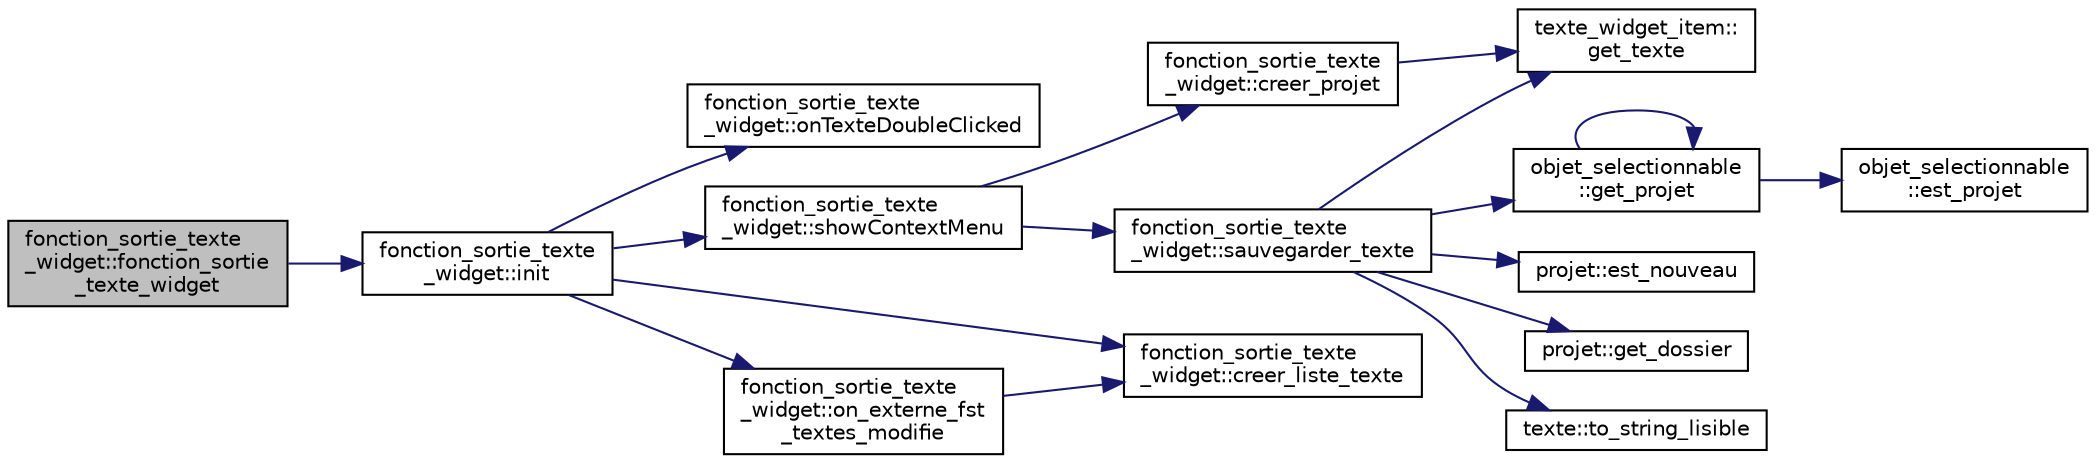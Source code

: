 digraph "fonction_sortie_texte_widget::fonction_sortie_texte_widget"
{
  edge [fontname="Helvetica",fontsize="10",labelfontname="Helvetica",labelfontsize="10"];
  node [fontname="Helvetica",fontsize="10",shape=record];
  rankdir="LR";
  Node0 [label="fonction_sortie_texte\l_widget::fonction_sortie\l_texte_widget",height=0.2,width=0.4,color="black", fillcolor="grey75", style="filled", fontcolor="black"];
  Node0 -> Node1 [color="midnightblue",fontsize="10",style="solid",fontname="Helvetica"];
  Node1 [label="fonction_sortie_texte\l_widget::init",height=0.2,width=0.4,color="black", fillcolor="white", style="filled",URL="$classfonction__sortie__texte__widget.html#a09c19c015fde4d1ad13e306197d44faf"];
  Node1 -> Node2 [color="midnightblue",fontsize="10",style="solid",fontname="Helvetica"];
  Node2 [label="fonction_sortie_texte\l_widget::onTexteDoubleClicked",height=0.2,width=0.4,color="black", fillcolor="white", style="filled",URL="$classfonction__sortie__texte__widget.html#a16858f16b7b0292b91c6e97cb58324bb"];
  Node1 -> Node3 [color="midnightblue",fontsize="10",style="solid",fontname="Helvetica"];
  Node3 [label="fonction_sortie_texte\l_widget::showContextMenu",height=0.2,width=0.4,color="black", fillcolor="white", style="filled",URL="$classfonction__sortie__texte__widget.html#a4c99b99c452082c81a5b8546a17d0272"];
  Node3 -> Node4 [color="midnightblue",fontsize="10",style="solid",fontname="Helvetica"];
  Node4 [label="fonction_sortie_texte\l_widget::creer_projet",height=0.2,width=0.4,color="black", fillcolor="white", style="filled",URL="$classfonction__sortie__texte__widget.html#a93e0c2bbb93180e935e40e1830984122"];
  Node4 -> Node5 [color="midnightblue",fontsize="10",style="solid",fontname="Helvetica"];
  Node5 [label="texte_widget_item::\lget_texte",height=0.2,width=0.4,color="black", fillcolor="white", style="filled",URL="$classtexte__widget__item.html#aa7b79c434b1d0ea9250762aae38d95a5"];
  Node3 -> Node6 [color="midnightblue",fontsize="10",style="solid",fontname="Helvetica"];
  Node6 [label="fonction_sortie_texte\l_widget::sauvegarder_texte",height=0.2,width=0.4,color="black", fillcolor="white", style="filled",URL="$classfonction__sortie__texte__widget.html#a956d512437dfa8bc0920c191af010e59"];
  Node6 -> Node7 [color="midnightblue",fontsize="10",style="solid",fontname="Helvetica"];
  Node7 [label="objet_selectionnable\l::get_projet",height=0.2,width=0.4,color="black", fillcolor="white", style="filled",URL="$classobjet__selectionnable.html#ab48a75e720955aebe27f720dfaa5e78e"];
  Node7 -> Node8 [color="midnightblue",fontsize="10",style="solid",fontname="Helvetica"];
  Node8 [label="objet_selectionnable\l::est_projet",height=0.2,width=0.4,color="black", fillcolor="white", style="filled",URL="$classobjet__selectionnable.html#a49ea1a29523e46f099896477a2b43eaa"];
  Node7 -> Node7 [color="midnightblue",fontsize="10",style="solid",fontname="Helvetica"];
  Node6 -> Node9 [color="midnightblue",fontsize="10",style="solid",fontname="Helvetica"];
  Node9 [label="projet::est_nouveau",height=0.2,width=0.4,color="black", fillcolor="white", style="filled",URL="$classprojet.html#a5ec26ee61a91af62a268bb85263d6a30"];
  Node6 -> Node10 [color="midnightblue",fontsize="10",style="solid",fontname="Helvetica"];
  Node10 [label="projet::get_dossier",height=0.2,width=0.4,color="black", fillcolor="white", style="filled",URL="$classprojet.html#a090c95e58831875cf4e81928c1d75b7e"];
  Node6 -> Node5 [color="midnightblue",fontsize="10",style="solid",fontname="Helvetica"];
  Node6 -> Node11 [color="midnightblue",fontsize="10",style="solid",fontname="Helvetica"];
  Node11 [label="texte::to_string_lisible",height=0.2,width=0.4,color="black", fillcolor="white", style="filled",URL="$classtexte.html#a9c669914e39b9bd4075a6840ac923087"];
  Node1 -> Node12 [color="midnightblue",fontsize="10",style="solid",fontname="Helvetica"];
  Node12 [label="fonction_sortie_texte\l_widget::creer_liste_texte",height=0.2,width=0.4,color="black", fillcolor="white", style="filled",URL="$classfonction__sortie__texte__widget.html#a09615dfdc31610fe303d041613cc7dc9"];
  Node1 -> Node13 [color="midnightblue",fontsize="10",style="solid",fontname="Helvetica"];
  Node13 [label="fonction_sortie_texte\l_widget::on_externe_fst\l_textes_modifie",height=0.2,width=0.4,color="black", fillcolor="white", style="filled",URL="$classfonction__sortie__texte__widget.html#aed4a0de68bc4c71252460bfe9e0d7a20"];
  Node13 -> Node12 [color="midnightblue",fontsize="10",style="solid",fontname="Helvetica"];
}
